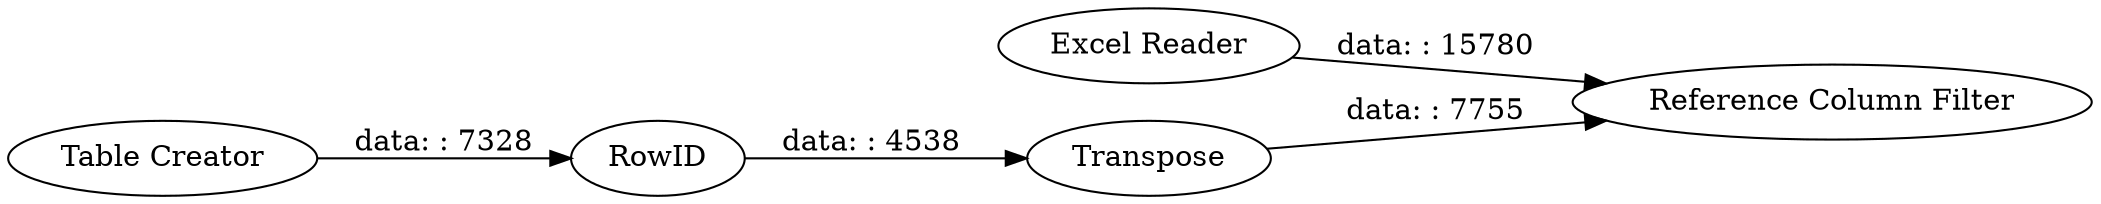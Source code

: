 digraph {
	"6627300562838605490_4" [label=Transpose]
	"6627300562838605490_3" [label="Excel Reader"]
	"6627300562838605490_5" [label="Reference Column Filter"]
	"6627300562838605490_1" [label=RowID]
	"6627300562838605490_2" [label="Table Creator"]
	"6627300562838605490_2" -> "6627300562838605490_1" [label="data: : 7328"]
	"6627300562838605490_1" -> "6627300562838605490_4" [label="data: : 4538"]
	"6627300562838605490_4" -> "6627300562838605490_5" [label="data: : 7755"]
	"6627300562838605490_3" -> "6627300562838605490_5" [label="data: : 15780"]
	rankdir=LR
}
